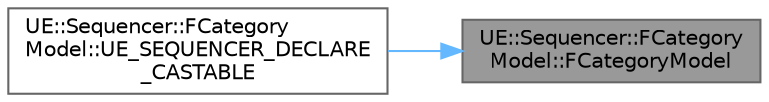 digraph "UE::Sequencer::FCategoryModel::FCategoryModel"
{
 // INTERACTIVE_SVG=YES
 // LATEX_PDF_SIZE
  bgcolor="transparent";
  edge [fontname=Helvetica,fontsize=10,labelfontname=Helvetica,labelfontsize=10];
  node [fontname=Helvetica,fontsize=10,shape=box,height=0.2,width=0.4];
  rankdir="RL";
  Node1 [id="Node000001",label="UE::Sequencer::FCategory\lModel::FCategoryModel",height=0.2,width=0.4,color="gray40", fillcolor="grey60", style="filled", fontcolor="black",tooltip=" "];
  Node1 -> Node2 [id="edge1_Node000001_Node000002",dir="back",color="steelblue1",style="solid",tooltip=" "];
  Node2 [id="Node000002",label="UE::Sequencer::FCategory\lModel::UE_SEQUENCER_DECLARE\l_CASTABLE",height=0.2,width=0.4,color="grey40", fillcolor="white", style="filled",URL="$d8/d28/classUE_1_1Sequencer_1_1FCategoryModel.html#af1594855335c445dd0a06fbf74072bea",tooltip=" "];
}
